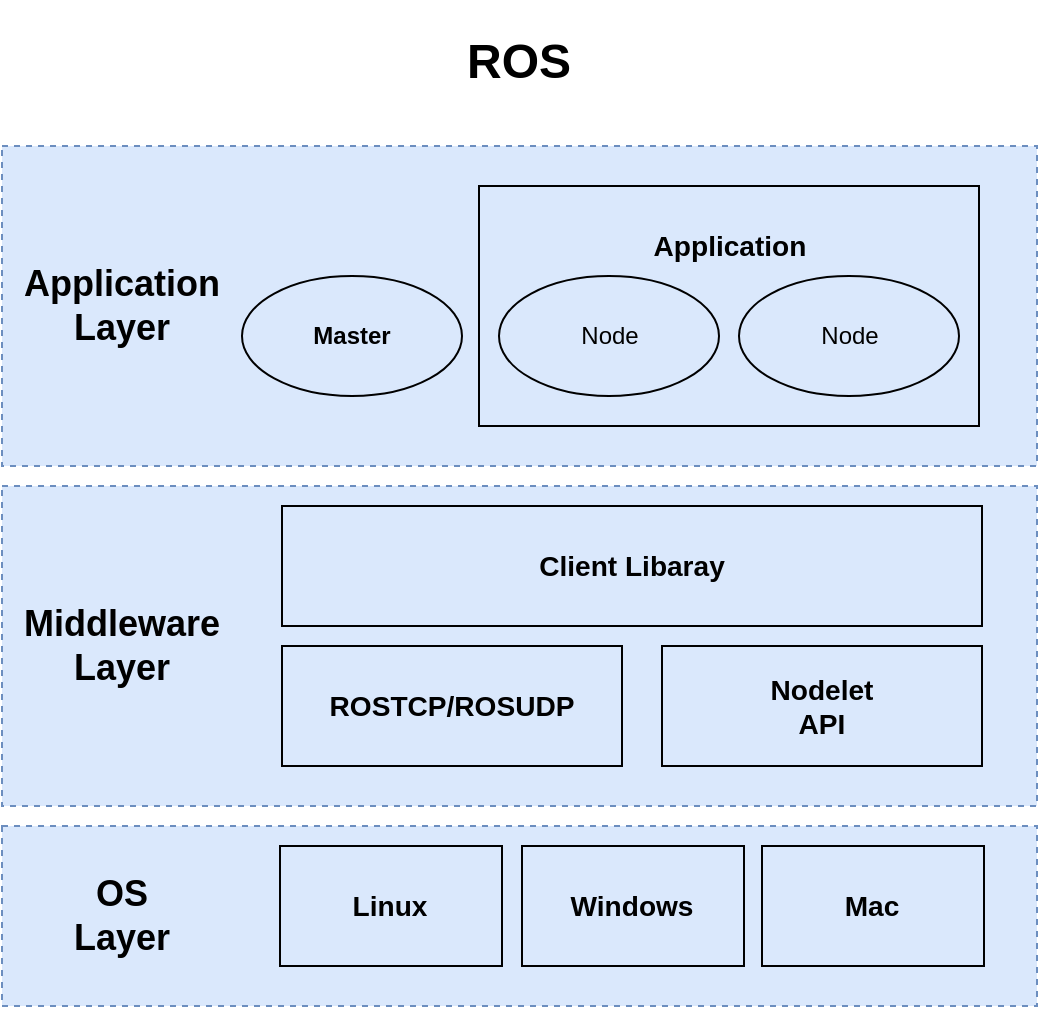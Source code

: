 <mxfile version="20.6.0" type="github">
  <diagram id="j5t1kzL8Hn1Cz-pzJEAG" name="페이지-1">
    <mxGraphModel dx="1778" dy="943" grid="1" gridSize="10" guides="1" tooltips="1" connect="1" arrows="1" fold="1" page="1" pageScale="1" pageWidth="827" pageHeight="1169" math="0" shadow="0">
      <root>
        <mxCell id="0" />
        <mxCell id="1" parent="0" />
        <mxCell id="APxSAgx1kO5o74nnmK6r-24" value="&lt;h1&gt;ROS&lt;/h1&gt;" style="text;html=1;strokeColor=none;fillColor=none;align=center;verticalAlign=middle;whiteSpace=wrap;rounded=0;dashed=1;" vertex="1" parent="1">
          <mxGeometry x="416.25" y="90" width="105" height="35.625" as="geometry" />
        </mxCell>
        <mxCell id="APxSAgx1kO5o74nnmK6r-47" value="" style="group" vertex="1" connectable="0" parent="1">
          <mxGeometry x="210" y="150" width="517.5" height="160" as="geometry" />
        </mxCell>
        <mxCell id="APxSAgx1kO5o74nnmK6r-3" value="" style="rounded=0;whiteSpace=wrap;html=1;fillColor=#dae8fc;strokeColor=#6c8ebf;dashed=1;" vertex="1" parent="APxSAgx1kO5o74nnmK6r-47">
          <mxGeometry width="517.5" height="160" as="geometry" />
        </mxCell>
        <mxCell id="APxSAgx1kO5o74nnmK6r-39" value="" style="rounded=0;whiteSpace=wrap;html=1;fillColor=none;" vertex="1" parent="APxSAgx1kO5o74nnmK6r-47">
          <mxGeometry x="238.5" y="20" width="250" height="120" as="geometry" />
        </mxCell>
        <mxCell id="APxSAgx1kO5o74nnmK6r-38" value="Node" style="ellipse;whiteSpace=wrap;html=1;fillColor=none;" vertex="1" parent="APxSAgx1kO5o74nnmK6r-47">
          <mxGeometry x="248.5" y="65" width="110" height="60" as="geometry" />
        </mxCell>
        <mxCell id="APxSAgx1kO5o74nnmK6r-40" value="&lt;h2&gt;Application Layer&lt;/h2&gt;" style="text;html=1;strokeColor=none;fillColor=none;align=center;verticalAlign=middle;whiteSpace=wrap;rounded=0;" vertex="1" parent="APxSAgx1kO5o74nnmK6r-47">
          <mxGeometry y="65" width="120" height="30" as="geometry" />
        </mxCell>
        <mxCell id="APxSAgx1kO5o74nnmK6r-43" value="&lt;h3&gt;Application&lt;/h3&gt;" style="text;html=1;strokeColor=none;fillColor=none;align=center;verticalAlign=middle;whiteSpace=wrap;rounded=0;" vertex="1" parent="APxSAgx1kO5o74nnmK6r-47">
          <mxGeometry x="313.5" y="35" width="100" height="30" as="geometry" />
        </mxCell>
        <mxCell id="APxSAgx1kO5o74nnmK6r-45" value="Node" style="ellipse;whiteSpace=wrap;html=1;fillColor=none;" vertex="1" parent="APxSAgx1kO5o74nnmK6r-47">
          <mxGeometry x="368.5" y="65" width="110" height="60" as="geometry" />
        </mxCell>
        <mxCell id="APxSAgx1kO5o74nnmK6r-46" value="&lt;b&gt;Master&lt;/b&gt;" style="ellipse;whiteSpace=wrap;html=1;fillColor=none;" vertex="1" parent="APxSAgx1kO5o74nnmK6r-47">
          <mxGeometry x="120" y="65" width="110" height="60" as="geometry" />
        </mxCell>
        <mxCell id="APxSAgx1kO5o74nnmK6r-48" value="" style="group" vertex="1" connectable="0" parent="1">
          <mxGeometry x="210" y="320" width="517.5" height="160" as="geometry" />
        </mxCell>
        <mxCell id="APxSAgx1kO5o74nnmK6r-49" value="" style="rounded=0;whiteSpace=wrap;html=1;fillColor=#dae8fc;strokeColor=#6c8ebf;dashed=1;" vertex="1" parent="APxSAgx1kO5o74nnmK6r-48">
          <mxGeometry width="517.5" height="160" as="geometry" />
        </mxCell>
        <mxCell id="APxSAgx1kO5o74nnmK6r-52" value="&lt;h2&gt;Middleware Layer&lt;/h2&gt;" style="text;html=1;strokeColor=none;fillColor=none;align=center;verticalAlign=middle;whiteSpace=wrap;rounded=0;" vertex="1" parent="APxSAgx1kO5o74nnmK6r-48">
          <mxGeometry y="65" width="120" height="30" as="geometry" />
        </mxCell>
        <mxCell id="APxSAgx1kO5o74nnmK6r-65" value="" style="group" vertex="1" connectable="0" parent="APxSAgx1kO5o74nnmK6r-48">
          <mxGeometry x="140" y="10" width="350" height="60" as="geometry" />
        </mxCell>
        <mxCell id="APxSAgx1kO5o74nnmK6r-50" value="" style="rounded=0;whiteSpace=wrap;html=1;fillColor=none;" vertex="1" parent="APxSAgx1kO5o74nnmK6r-65">
          <mxGeometry width="350" height="60" as="geometry" />
        </mxCell>
        <mxCell id="APxSAgx1kO5o74nnmK6r-53" value="&lt;h3&gt;Client Libaray&lt;/h3&gt;" style="text;html=1;strokeColor=none;fillColor=none;align=center;verticalAlign=middle;whiteSpace=wrap;rounded=0;" vertex="1" parent="APxSAgx1kO5o74nnmK6r-65">
          <mxGeometry x="105" y="15" width="140.0" height="30" as="geometry" />
        </mxCell>
        <mxCell id="APxSAgx1kO5o74nnmK6r-66" value="" style="group" vertex="1" connectable="0" parent="APxSAgx1kO5o74nnmK6r-48">
          <mxGeometry x="140" y="80" width="170" height="60" as="geometry" />
        </mxCell>
        <mxCell id="APxSAgx1kO5o74nnmK6r-67" value="" style="rounded=0;whiteSpace=wrap;html=1;fillColor=none;" vertex="1" parent="APxSAgx1kO5o74nnmK6r-66">
          <mxGeometry width="170" height="60" as="geometry" />
        </mxCell>
        <mxCell id="APxSAgx1kO5o74nnmK6r-68" value="&lt;h3&gt;ROSTCP/ROSUDP&lt;/h3&gt;" style="text;html=1;strokeColor=none;fillColor=none;align=center;verticalAlign=middle;whiteSpace=wrap;rounded=0;" vertex="1" parent="APxSAgx1kO5o74nnmK6r-66">
          <mxGeometry x="51" y="15" width="68" height="30" as="geometry" />
        </mxCell>
        <mxCell id="APxSAgx1kO5o74nnmK6r-69" value="" style="group" vertex="1" connectable="0" parent="APxSAgx1kO5o74nnmK6r-48">
          <mxGeometry x="330" y="80" width="160" height="60" as="geometry" />
        </mxCell>
        <mxCell id="APxSAgx1kO5o74nnmK6r-70" value="" style="rounded=0;whiteSpace=wrap;html=1;fillColor=none;" vertex="1" parent="APxSAgx1kO5o74nnmK6r-69">
          <mxGeometry width="160" height="60" as="geometry" />
        </mxCell>
        <mxCell id="APxSAgx1kO5o74nnmK6r-71" value="&lt;h3&gt;Nodelet API&lt;/h3&gt;" style="text;html=1;strokeColor=none;fillColor=none;align=center;verticalAlign=middle;whiteSpace=wrap;rounded=0;" vertex="1" parent="APxSAgx1kO5o74nnmK6r-69">
          <mxGeometry x="48" y="15" width="64" height="30" as="geometry" />
        </mxCell>
        <mxCell id="APxSAgx1kO5o74nnmK6r-57" value="" style="rounded=0;whiteSpace=wrap;html=1;fillColor=#dae8fc;strokeColor=#6c8ebf;dashed=1;" vertex="1" parent="1">
          <mxGeometry x="210" y="490" width="517.5" height="90" as="geometry" />
        </mxCell>
        <mxCell id="APxSAgx1kO5o74nnmK6r-60" value="&lt;h2&gt;OS Layer&lt;/h2&gt;" style="text;html=1;strokeColor=none;fillColor=none;align=center;verticalAlign=middle;whiteSpace=wrap;rounded=0;" vertex="1" parent="1">
          <mxGeometry x="240" y="520" width="60" height="30" as="geometry" />
        </mxCell>
        <mxCell id="APxSAgx1kO5o74nnmK6r-88" value="" style="group" vertex="1" connectable="0" parent="1">
          <mxGeometry x="349" y="500" width="111" height="60" as="geometry" />
        </mxCell>
        <mxCell id="APxSAgx1kO5o74nnmK6r-89" value="" style="rounded=0;whiteSpace=wrap;html=1;fillColor=none;" vertex="1" parent="APxSAgx1kO5o74nnmK6r-88">
          <mxGeometry width="111" height="60" as="geometry" />
        </mxCell>
        <mxCell id="APxSAgx1kO5o74nnmK6r-90" value="&lt;h3&gt;Linux&lt;/h3&gt;" style="text;html=1;strokeColor=none;fillColor=none;align=center;verticalAlign=middle;whiteSpace=wrap;rounded=0;" vertex="1" parent="APxSAgx1kO5o74nnmK6r-88">
          <mxGeometry x="33.3" y="15" width="44.4" height="30" as="geometry" />
        </mxCell>
        <mxCell id="APxSAgx1kO5o74nnmK6r-94" value="" style="group" vertex="1" connectable="0" parent="1">
          <mxGeometry x="470" y="500" width="111" height="60" as="geometry" />
        </mxCell>
        <mxCell id="APxSAgx1kO5o74nnmK6r-95" value="" style="rounded=0;whiteSpace=wrap;html=1;fillColor=none;" vertex="1" parent="APxSAgx1kO5o74nnmK6r-94">
          <mxGeometry width="111" height="60" as="geometry" />
        </mxCell>
        <mxCell id="APxSAgx1kO5o74nnmK6r-96" value="&lt;h3&gt;Windows&lt;/h3&gt;" style="text;html=1;strokeColor=none;fillColor=none;align=center;verticalAlign=middle;whiteSpace=wrap;rounded=0;" vertex="1" parent="APxSAgx1kO5o74nnmK6r-94">
          <mxGeometry x="33.3" y="15" width="44.4" height="30" as="geometry" />
        </mxCell>
        <mxCell id="APxSAgx1kO5o74nnmK6r-97" value="" style="group" vertex="1" connectable="0" parent="1">
          <mxGeometry x="590" y="500" width="111" height="60" as="geometry" />
        </mxCell>
        <mxCell id="APxSAgx1kO5o74nnmK6r-98" value="" style="rounded=0;whiteSpace=wrap;html=1;fillColor=none;" vertex="1" parent="APxSAgx1kO5o74nnmK6r-97">
          <mxGeometry width="111" height="60" as="geometry" />
        </mxCell>
        <mxCell id="APxSAgx1kO5o74nnmK6r-99" value="&lt;h3&gt;Mac&lt;/h3&gt;" style="text;html=1;strokeColor=none;fillColor=none;align=center;verticalAlign=middle;whiteSpace=wrap;rounded=0;" vertex="1" parent="APxSAgx1kO5o74nnmK6r-97">
          <mxGeometry x="33.3" y="15" width="44.4" height="30" as="geometry" />
        </mxCell>
      </root>
    </mxGraphModel>
  </diagram>
</mxfile>
